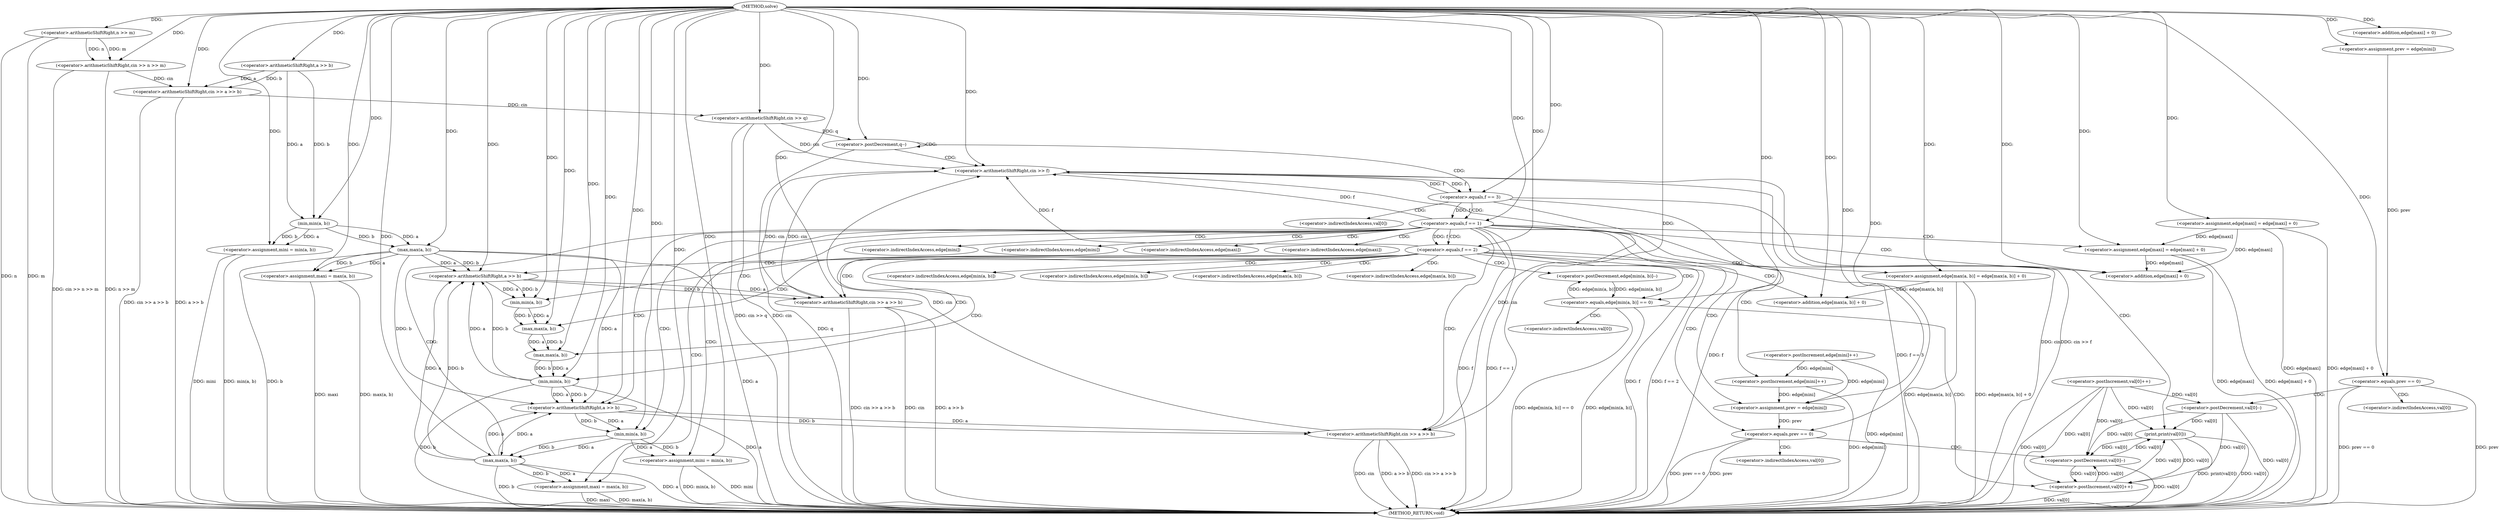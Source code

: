 digraph "solve" {  
"1000111" [label = "(METHOD,solve)" ]
"1000290" [label = "(METHOD_RETURN,void)" ]
"1000115" [label = "(<operator>.arithmeticShiftRight,cin >> n >> m)" ]
"1000122" [label = "(<operator>.postIncrement,val[0]++)" ]
"1000174" [label = "(<operator>.arithmeticShiftRight,cin >> q)" ]
"1000129" [label = "(<operator>.arithmeticShiftRight,cin >> a >> b)" ]
"1000135" [label = "(<operator>.assignment,mini = min(a, b))" ]
"1000141" [label = "(<operator>.assignment,maxi = max(a, b))" ]
"1000147" [label = "(<operator>.assignment,prev = edge[mini])" ]
"1000152" [label = "(<operator>.postIncrement,edge[mini]++)" ]
"1000156" [label = "(<operator>.assignment,edge[maxi] = edge[maxi] + 0)" ]
"1000178" [label = "(<operator>.postDecrement,q--)" ]
"1000117" [label = "(<operator>.arithmeticShiftRight,n >> m)" ]
"1000166" [label = "(<operator>.equals,prev == 0)" ]
"1000169" [label = "(<operator>.postDecrement,val[0]--)" ]
"1000182" [label = "(<operator>.arithmeticShiftRight,cin >> f)" ]
"1000131" [label = "(<operator>.arithmeticShiftRight,a >> b)" ]
"1000137" [label = "(min,min(a, b))" ]
"1000143" [label = "(max,max(a, b))" ]
"1000160" [label = "(<operator>.addition,edge[maxi] + 0)" ]
"1000186" [label = "(<operator>.equals,f == 3)" ]
"1000190" [label = "(print,print(val[0]))" ]
"1000196" [label = "(<operator>.equals,f == 1)" ]
"1000202" [label = "(<operator>.arithmeticShiftRight,cin >> a >> b)" ]
"1000208" [label = "(<operator>.assignment,mini = min(a, b))" ]
"1000214" [label = "(<operator>.assignment,maxi = max(a, b))" ]
"1000220" [label = "(<operator>.assignment,prev = edge[mini])" ]
"1000225" [label = "(<operator>.postIncrement,edge[mini]++)" ]
"1000229" [label = "(<operator>.assignment,edge[maxi] = edge[maxi] + 0)" ]
"1000239" [label = "(<operator>.equals,prev == 0)" ]
"1000242" [label = "(<operator>.postDecrement,val[0]--)" ]
"1000248" [label = "(<operator>.equals,f == 2)" ]
"1000204" [label = "(<operator>.arithmeticShiftRight,a >> b)" ]
"1000210" [label = "(min,min(a, b))" ]
"1000216" [label = "(max,max(a, b))" ]
"1000233" [label = "(<operator>.addition,edge[maxi] + 0)" ]
"1000254" [label = "(<operator>.arithmeticShiftRight,cin >> a >> b)" ]
"1000259" [label = "(<operator>.postDecrement,edge[min(a, b)]--)" ]
"1000265" [label = "(<operator>.assignment,edge[max(a, b)] = edge[max(a, b)] + 0)" ]
"1000279" [label = "(<operator>.equals,edge[min(a, b)] == 0)" ]
"1000286" [label = "(<operator>.postIncrement,val[0]++)" ]
"1000256" [label = "(<operator>.arithmeticShiftRight,a >> b)" ]
"1000271" [label = "(<operator>.addition,edge[max(a, b)] + 0)" ]
"1000262" [label = "(min,min(a, b))" ]
"1000268" [label = "(max,max(a, b))" ]
"1000274" [label = "(max,max(a, b))" ]
"1000282" [label = "(min,min(a, b))" ]
"1000170" [label = "(<operator>.indirectIndexAccess,val[0])" ]
"1000191" [label = "(<operator>.indirectIndexAccess,val[0])" ]
"1000222" [label = "(<operator>.indirectIndexAccess,edge[mini])" ]
"1000226" [label = "(<operator>.indirectIndexAccess,edge[mini])" ]
"1000230" [label = "(<operator>.indirectIndexAccess,edge[maxi])" ]
"1000234" [label = "(<operator>.indirectIndexAccess,edge[maxi])" ]
"1000243" [label = "(<operator>.indirectIndexAccess,val[0])" ]
"1000260" [label = "(<operator>.indirectIndexAccess,edge[min(a, b)])" ]
"1000266" [label = "(<operator>.indirectIndexAccess,edge[max(a, b)])" ]
"1000272" [label = "(<operator>.indirectIndexAccess,edge[max(a, b)])" ]
"1000280" [label = "(<operator>.indirectIndexAccess,edge[min(a, b)])" ]
"1000287" [label = "(<operator>.indirectIndexAccess,val[0])" ]
  "1000117" -> "1000290"  [ label = "DDG: n"] 
  "1000117" -> "1000290"  [ label = "DDG: m"] 
  "1000115" -> "1000290"  [ label = "DDG: n >> m"] 
  "1000115" -> "1000290"  [ label = "DDG: cin >> n >> m"] 
  "1000122" -> "1000290"  [ label = "DDG: val[0]"] 
  "1000129" -> "1000290"  [ label = "DDG: a >> b"] 
  "1000129" -> "1000290"  [ label = "DDG: cin >> a >> b"] 
  "1000135" -> "1000290"  [ label = "DDG: mini"] 
  "1000135" -> "1000290"  [ label = "DDG: min(a, b)"] 
  "1000141" -> "1000290"  [ label = "DDG: maxi"] 
  "1000143" -> "1000290"  [ label = "DDG: a"] 
  "1000143" -> "1000290"  [ label = "DDG: b"] 
  "1000141" -> "1000290"  [ label = "DDG: max(a, b)"] 
  "1000152" -> "1000290"  [ label = "DDG: edge[mini]"] 
  "1000156" -> "1000290"  [ label = "DDG: edge[maxi]"] 
  "1000156" -> "1000290"  [ label = "DDG: edge[maxi] + 0"] 
  "1000166" -> "1000290"  [ label = "DDG: prev"] 
  "1000166" -> "1000290"  [ label = "DDG: prev == 0"] 
  "1000169" -> "1000290"  [ label = "DDG: val[0]"] 
  "1000174" -> "1000290"  [ label = "DDG: cin"] 
  "1000174" -> "1000290"  [ label = "DDG: cin >> q"] 
  "1000178" -> "1000290"  [ label = "DDG: q"] 
  "1000182" -> "1000290"  [ label = "DDG: cin"] 
  "1000182" -> "1000290"  [ label = "DDG: cin >> f"] 
  "1000186" -> "1000290"  [ label = "DDG: f"] 
  "1000186" -> "1000290"  [ label = "DDG: f == 3"] 
  "1000196" -> "1000290"  [ label = "DDG: f"] 
  "1000196" -> "1000290"  [ label = "DDG: f == 1"] 
  "1000248" -> "1000290"  [ label = "DDG: f"] 
  "1000248" -> "1000290"  [ label = "DDG: f == 2"] 
  "1000254" -> "1000290"  [ label = "DDG: cin"] 
  "1000254" -> "1000290"  [ label = "DDG: a >> b"] 
  "1000254" -> "1000290"  [ label = "DDG: cin >> a >> b"] 
  "1000265" -> "1000290"  [ label = "DDG: edge[max(a, b)]"] 
  "1000265" -> "1000290"  [ label = "DDG: edge[max(a, b)] + 0"] 
  "1000282" -> "1000290"  [ label = "DDG: a"] 
  "1000282" -> "1000290"  [ label = "DDG: b"] 
  "1000279" -> "1000290"  [ label = "DDG: edge[min(a, b)]"] 
  "1000279" -> "1000290"  [ label = "DDG: edge[min(a, b)] == 0"] 
  "1000286" -> "1000290"  [ label = "DDG: val[0]"] 
  "1000202" -> "1000290"  [ label = "DDG: cin"] 
  "1000202" -> "1000290"  [ label = "DDG: a >> b"] 
  "1000202" -> "1000290"  [ label = "DDG: cin >> a >> b"] 
  "1000208" -> "1000290"  [ label = "DDG: mini"] 
  "1000208" -> "1000290"  [ label = "DDG: min(a, b)"] 
  "1000214" -> "1000290"  [ label = "DDG: maxi"] 
  "1000216" -> "1000290"  [ label = "DDG: a"] 
  "1000216" -> "1000290"  [ label = "DDG: b"] 
  "1000214" -> "1000290"  [ label = "DDG: max(a, b)"] 
  "1000225" -> "1000290"  [ label = "DDG: edge[mini]"] 
  "1000229" -> "1000290"  [ label = "DDG: edge[maxi]"] 
  "1000229" -> "1000290"  [ label = "DDG: edge[maxi] + 0"] 
  "1000239" -> "1000290"  [ label = "DDG: prev"] 
  "1000239" -> "1000290"  [ label = "DDG: prev == 0"] 
  "1000242" -> "1000290"  [ label = "DDG: val[0]"] 
  "1000190" -> "1000290"  [ label = "DDG: val[0]"] 
  "1000190" -> "1000290"  [ label = "DDG: print(val[0])"] 
  "1000111" -> "1000115"  [ label = "DDG: "] 
  "1000117" -> "1000115"  [ label = "DDG: n"] 
  "1000117" -> "1000115"  [ label = "DDG: m"] 
  "1000137" -> "1000135"  [ label = "DDG: b"] 
  "1000137" -> "1000135"  [ label = "DDG: a"] 
  "1000143" -> "1000141"  [ label = "DDG: b"] 
  "1000143" -> "1000141"  [ label = "DDG: a"] 
  "1000111" -> "1000156"  [ label = "DDG: "] 
  "1000129" -> "1000174"  [ label = "DDG: cin"] 
  "1000111" -> "1000174"  [ label = "DDG: "] 
  "1000111" -> "1000117"  [ label = "DDG: "] 
  "1000115" -> "1000129"  [ label = "DDG: cin"] 
  "1000111" -> "1000129"  [ label = "DDG: "] 
  "1000131" -> "1000129"  [ label = "DDG: a"] 
  "1000131" -> "1000129"  [ label = "DDG: b"] 
  "1000111" -> "1000135"  [ label = "DDG: "] 
  "1000111" -> "1000141"  [ label = "DDG: "] 
  "1000111" -> "1000147"  [ label = "DDG: "] 
  "1000174" -> "1000178"  [ label = "DDG: q"] 
  "1000111" -> "1000178"  [ label = "DDG: "] 
  "1000111" -> "1000131"  [ label = "DDG: "] 
  "1000131" -> "1000137"  [ label = "DDG: a"] 
  "1000111" -> "1000137"  [ label = "DDG: "] 
  "1000131" -> "1000137"  [ label = "DDG: b"] 
  "1000137" -> "1000143"  [ label = "DDG: a"] 
  "1000111" -> "1000143"  [ label = "DDG: "] 
  "1000137" -> "1000143"  [ label = "DDG: b"] 
  "1000111" -> "1000160"  [ label = "DDG: "] 
  "1000147" -> "1000166"  [ label = "DDG: prev"] 
  "1000111" -> "1000166"  [ label = "DDG: "] 
  "1000122" -> "1000169"  [ label = "DDG: val[0]"] 
  "1000174" -> "1000182"  [ label = "DDG: cin"] 
  "1000254" -> "1000182"  [ label = "DDG: cin"] 
  "1000202" -> "1000182"  [ label = "DDG: cin"] 
  "1000111" -> "1000182"  [ label = "DDG: "] 
  "1000186" -> "1000182"  [ label = "DDG: f"] 
  "1000196" -> "1000182"  [ label = "DDG: f"] 
  "1000248" -> "1000182"  [ label = "DDG: f"] 
  "1000182" -> "1000186"  [ label = "DDG: f"] 
  "1000111" -> "1000186"  [ label = "DDG: "] 
  "1000122" -> "1000190"  [ label = "DDG: val[0]"] 
  "1000169" -> "1000190"  [ label = "DDG: val[0]"] 
  "1000286" -> "1000190"  [ label = "DDG: val[0]"] 
  "1000242" -> "1000190"  [ label = "DDG: val[0]"] 
  "1000186" -> "1000196"  [ label = "DDG: f"] 
  "1000111" -> "1000196"  [ label = "DDG: "] 
  "1000210" -> "1000208"  [ label = "DDG: b"] 
  "1000210" -> "1000208"  [ label = "DDG: a"] 
  "1000216" -> "1000214"  [ label = "DDG: b"] 
  "1000216" -> "1000214"  [ label = "DDG: a"] 
  "1000152" -> "1000220"  [ label = "DDG: edge[mini]"] 
  "1000225" -> "1000220"  [ label = "DDG: edge[mini]"] 
  "1000156" -> "1000229"  [ label = "DDG: edge[maxi]"] 
  "1000111" -> "1000229"  [ label = "DDG: "] 
  "1000182" -> "1000202"  [ label = "DDG: cin"] 
  "1000111" -> "1000202"  [ label = "DDG: "] 
  "1000204" -> "1000202"  [ label = "DDG: b"] 
  "1000204" -> "1000202"  [ label = "DDG: a"] 
  "1000111" -> "1000208"  [ label = "DDG: "] 
  "1000111" -> "1000214"  [ label = "DDG: "] 
  "1000111" -> "1000220"  [ label = "DDG: "] 
  "1000152" -> "1000225"  [ label = "DDG: edge[mini]"] 
  "1000143" -> "1000204"  [ label = "DDG: a"] 
  "1000282" -> "1000204"  [ label = "DDG: a"] 
  "1000216" -> "1000204"  [ label = "DDG: a"] 
  "1000111" -> "1000204"  [ label = "DDG: "] 
  "1000143" -> "1000204"  [ label = "DDG: b"] 
  "1000282" -> "1000204"  [ label = "DDG: b"] 
  "1000216" -> "1000204"  [ label = "DDG: b"] 
  "1000204" -> "1000210"  [ label = "DDG: a"] 
  "1000111" -> "1000210"  [ label = "DDG: "] 
  "1000204" -> "1000210"  [ label = "DDG: b"] 
  "1000210" -> "1000216"  [ label = "DDG: a"] 
  "1000111" -> "1000216"  [ label = "DDG: "] 
  "1000210" -> "1000216"  [ label = "DDG: b"] 
  "1000156" -> "1000233"  [ label = "DDG: edge[maxi]"] 
  "1000229" -> "1000233"  [ label = "DDG: edge[maxi]"] 
  "1000111" -> "1000233"  [ label = "DDG: "] 
  "1000220" -> "1000239"  [ label = "DDG: prev"] 
  "1000111" -> "1000239"  [ label = "DDG: "] 
  "1000122" -> "1000242"  [ label = "DDG: val[0]"] 
  "1000169" -> "1000242"  [ label = "DDG: val[0]"] 
  "1000286" -> "1000242"  [ label = "DDG: val[0]"] 
  "1000190" -> "1000242"  [ label = "DDG: val[0]"] 
  "1000196" -> "1000248"  [ label = "DDG: f"] 
  "1000111" -> "1000248"  [ label = "DDG: "] 
  "1000111" -> "1000265"  [ label = "DDG: "] 
  "1000182" -> "1000254"  [ label = "DDG: cin"] 
  "1000111" -> "1000254"  [ label = "DDG: "] 
  "1000256" -> "1000254"  [ label = "DDG: b"] 
  "1000256" -> "1000254"  [ label = "DDG: a"] 
  "1000279" -> "1000259"  [ label = "DDG: edge[min(a, b)]"] 
  "1000143" -> "1000256"  [ label = "DDG: a"] 
  "1000282" -> "1000256"  [ label = "DDG: a"] 
  "1000216" -> "1000256"  [ label = "DDG: a"] 
  "1000111" -> "1000256"  [ label = "DDG: "] 
  "1000143" -> "1000256"  [ label = "DDG: b"] 
  "1000282" -> "1000256"  [ label = "DDG: b"] 
  "1000216" -> "1000256"  [ label = "DDG: b"] 
  "1000265" -> "1000271"  [ label = "DDG: edge[max(a, b)]"] 
  "1000111" -> "1000271"  [ label = "DDG: "] 
  "1000259" -> "1000279"  [ label = "DDG: edge[min(a, b)]"] 
  "1000111" -> "1000279"  [ label = "DDG: "] 
  "1000122" -> "1000286"  [ label = "DDG: val[0]"] 
  "1000169" -> "1000286"  [ label = "DDG: val[0]"] 
  "1000242" -> "1000286"  [ label = "DDG: val[0]"] 
  "1000190" -> "1000286"  [ label = "DDG: val[0]"] 
  "1000256" -> "1000262"  [ label = "DDG: a"] 
  "1000111" -> "1000262"  [ label = "DDG: "] 
  "1000256" -> "1000262"  [ label = "DDG: b"] 
  "1000262" -> "1000268"  [ label = "DDG: a"] 
  "1000111" -> "1000268"  [ label = "DDG: "] 
  "1000262" -> "1000268"  [ label = "DDG: b"] 
  "1000268" -> "1000274"  [ label = "DDG: a"] 
  "1000111" -> "1000274"  [ label = "DDG: "] 
  "1000268" -> "1000274"  [ label = "DDG: b"] 
  "1000274" -> "1000282"  [ label = "DDG: a"] 
  "1000111" -> "1000282"  [ label = "DDG: "] 
  "1000274" -> "1000282"  [ label = "DDG: b"] 
  "1000178" -> "1000182"  [ label = "CDG: "] 
  "1000178" -> "1000186"  [ label = "CDG: "] 
  "1000178" -> "1000178"  [ label = "CDG: "] 
  "1000166" -> "1000169"  [ label = "CDG: "] 
  "1000166" -> "1000170"  [ label = "CDG: "] 
  "1000186" -> "1000191"  [ label = "CDG: "] 
  "1000186" -> "1000190"  [ label = "CDG: "] 
  "1000186" -> "1000196"  [ label = "CDG: "] 
  "1000196" -> "1000208"  [ label = "CDG: "] 
  "1000196" -> "1000233"  [ label = "CDG: "] 
  "1000196" -> "1000216"  [ label = "CDG: "] 
  "1000196" -> "1000204"  [ label = "CDG: "] 
  "1000196" -> "1000210"  [ label = "CDG: "] 
  "1000196" -> "1000222"  [ label = "CDG: "] 
  "1000196" -> "1000220"  [ label = "CDG: "] 
  "1000196" -> "1000214"  [ label = "CDG: "] 
  "1000196" -> "1000248"  [ label = "CDG: "] 
  "1000196" -> "1000226"  [ label = "CDG: "] 
  "1000196" -> "1000239"  [ label = "CDG: "] 
  "1000196" -> "1000229"  [ label = "CDG: "] 
  "1000196" -> "1000230"  [ label = "CDG: "] 
  "1000196" -> "1000234"  [ label = "CDG: "] 
  "1000196" -> "1000225"  [ label = "CDG: "] 
  "1000196" -> "1000202"  [ label = "CDG: "] 
  "1000239" -> "1000243"  [ label = "CDG: "] 
  "1000239" -> "1000242"  [ label = "CDG: "] 
  "1000248" -> "1000268"  [ label = "CDG: "] 
  "1000248" -> "1000260"  [ label = "CDG: "] 
  "1000248" -> "1000274"  [ label = "CDG: "] 
  "1000248" -> "1000259"  [ label = "CDG: "] 
  "1000248" -> "1000282"  [ label = "CDG: "] 
  "1000248" -> "1000254"  [ label = "CDG: "] 
  "1000248" -> "1000279"  [ label = "CDG: "] 
  "1000248" -> "1000265"  [ label = "CDG: "] 
  "1000248" -> "1000266"  [ label = "CDG: "] 
  "1000248" -> "1000262"  [ label = "CDG: "] 
  "1000248" -> "1000272"  [ label = "CDG: "] 
  "1000248" -> "1000271"  [ label = "CDG: "] 
  "1000248" -> "1000280"  [ label = "CDG: "] 
  "1000248" -> "1000256"  [ label = "CDG: "] 
  "1000279" -> "1000286"  [ label = "CDG: "] 
  "1000279" -> "1000287"  [ label = "CDG: "] 
}
